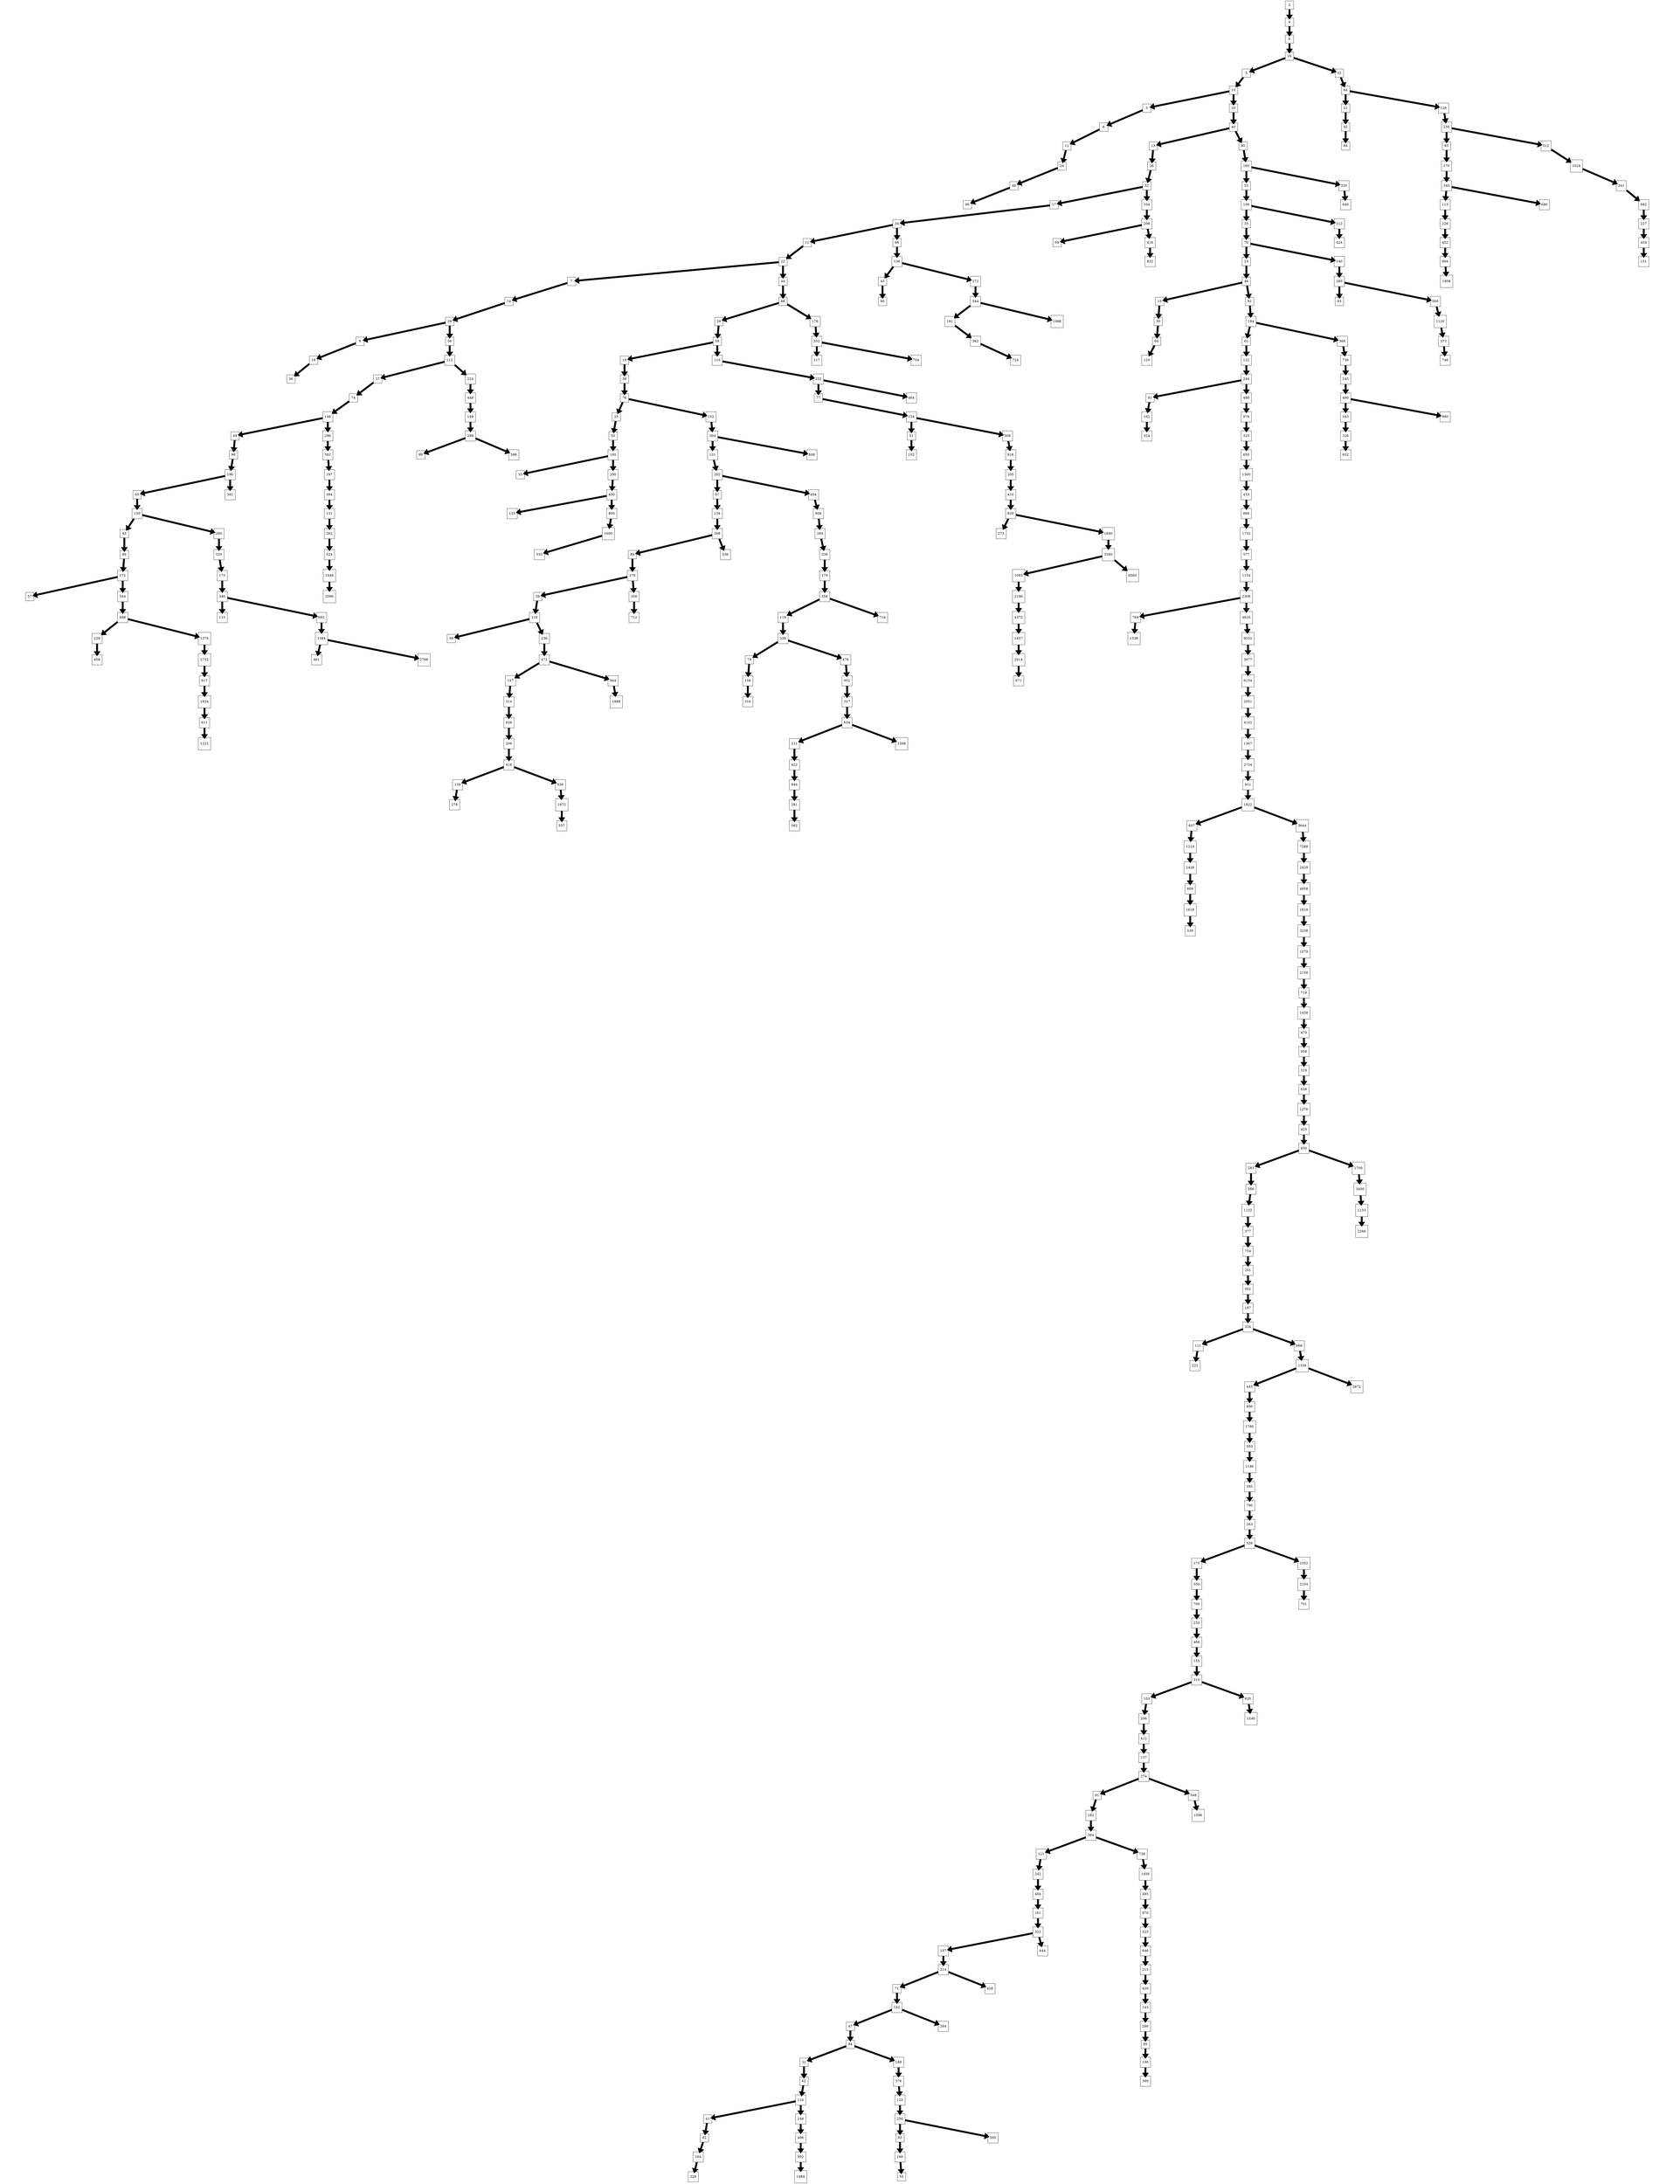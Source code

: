 digraph tree {
	ratio="fill";
 	size="100,130!";
 	bgcolor="white";
 	center=true;
 	concentrate=true;
 	rotate=180;
 	k=12;

	"2" [label="2", shape=square]
	"4" [label="4", shape=square]
	"8" [label="8", shape=square]
	"16" [label="16", shape=square]
	"5" [label="5", shape=square]
	"32" [label="32", shape=square]
	"10" [label="10", shape=square]
	"64" [label="64", shape=square]
	"3" [label="3", shape=square]
	"20" [label="20", shape=square]
	"21" [label="21", shape=square]
	"128" [label="128", shape=square]
	"6" [label="6", shape=square]
	"40" [label="40", shape=square]
	"42" [label="42", shape=square]
	"256" [label="256", shape=square]
	"12" [label="12", shape=square]
	"13" [label="13", shape=square]
	"80" [label="80", shape=square]
	"84" [label="84", shape=square]
	"85" [label="85", shape=square]
	"512" [label="512", shape=square]
	"24" [label="24", shape=square]
	"26" [label="26", shape=square]
	"160" [label="160", shape=square]
	"170" [label="170", shape=square]
	"1024" [label="1024", shape=square]
	"48" [label="48", shape=square]
	"52" [label="52", shape=square]
	"53" [label="53", shape=square]
	"320" [label="320", shape=square]
	"340" [label="340", shape=square]
	"341" [label="341", shape=square]
	"96" [label="96", shape=square]
	"17" [label="17", shape=square]
	"104" [label="104", shape=square]
	"106" [label="106", shape=square]
	"640" [label="640", shape=square]
	"113" [label="113", shape=square]
	"680" [label="680", shape=square]
	"682" [label="682", shape=square]
	"34" [label="34", shape=square]
	"208" [label="208", shape=square]
	"35" [label="35", shape=square]
	"212" [label="212", shape=square]
	"226" [label="226", shape=square]
	"227" [label="227", shape=square]
	"11" [label="11", shape=square]
	"68" [label="68", shape=square]
	"69" [label="69", shape=square]
	"416" [label="416", shape=square]
	"70" [label="70", shape=square]
	"424" [label="424", shape=square]
	"452" [label="452", shape=square]
	"454" [label="454", shape=square]
	"22" [label="22", shape=square]
	"136" [label="136", shape=square]
	"832" [label="832", shape=square]
	"23" [label="23", shape=square]
	"140" [label="140", shape=square]
	"904" [label="904", shape=square]
	"151" [label="151", shape=square]
	"7" [label="7", shape=square]
	"44" [label="44", shape=square]
	"45" [label="45", shape=square]
	"272" [label="272", shape=square]
	"46" [label="46", shape=square]
	"280" [label="280", shape=square]
	"1808" [label="1808", shape=square]
	"14" [label="14", shape=square]
	"88" [label="88", shape=square]
	"90" [label="90", shape=square]
	"544" [label="544", shape=square]
	"15" [label="15", shape=square]
	"92" [label="92", shape=square]
	"93" [label="93", shape=square]
	"560" [label="560", shape=square]
	"28" [label="28", shape=square]
	"29" [label="29", shape=square]
	"176" [label="176", shape=square]
	"181" [label="181", shape=square]
	"1088" [label="1088", shape=square]
	"30" [label="30", shape=square]
	"184" [label="184", shape=square]
	"1120" [label="1120", shape=square]
	"9" [label="9", shape=square]
	"56" [label="56", shape=square]
	"58" [label="58", shape=square]
	"352" [label="352", shape=square]
	"362" [label="362", shape=square]
	"60" [label="60", shape=square]
	"61" [label="61", shape=square]
	"368" [label="368", shape=square]
	"373" [label="373", shape=square]
	"18" [label="18", shape=square]
	"112" [label="112", shape=square]
	"19" [label="19", shape=square]
	"116" [label="116", shape=square]
	"117" [label="117", shape=square]
	"704" [label="704", shape=square]
	"724" [label="724", shape=square]
	"120" [label="120", shape=square]
	"122" [label="122", shape=square]
	"736" [label="736", shape=square]
	"746" [label="746", shape=square]
	"36" [label="36", shape=square]
	"37" [label="37", shape=square]
	"224" [label="224", shape=square]
	"38" [label="38", shape=square]
	"232" [label="232", shape=square]
	"244" [label="244", shape=square]
	"245" [label="245", shape=square]
	"74" [label="74", shape=square]
	"448" [label="448", shape=square]
	"76" [label="76", shape=square]
	"77" [label="77", shape=square]
	"464" [label="464", shape=square]
	"81" [label="81", shape=square]
	"488" [label="488", shape=square]
	"490" [label="490", shape=square]
	"148" [label="148", shape=square]
	"149" [label="149", shape=square]
	"25" [label="25", shape=square]
	"152" [label="152", shape=square]
	"154" [label="154", shape=square]
	"162" [label="162", shape=square]
	"976" [label="976", shape=square]
	"163" [label="163", shape=square]
	"980" [label="980", shape=square]
	"49" [label="49", shape=square]
	"296" [label="296", shape=square]
	"298" [label="298", shape=square]
	"50" [label="50", shape=square]
	"304" [label="304", shape=square]
	"51" [label="51", shape=square]
	"308" [label="308", shape=square]
	"324" [label="324", shape=square]
	"325" [label="325", shape=square]
	"326" [label="326", shape=square]
	"98" [label="98", shape=square]
	"592" [label="592", shape=square]
	"99" [label="99", shape=square]
	"596" [label="596", shape=square]
	"100" [label="100", shape=square]
	"101" [label="101", shape=square]
	"608" [label="608", shape=square]
	"102" [label="102", shape=square]
	"616" [label="616", shape=square]
	"650" [label="650", shape=square]
	"652" [label="652", shape=square]
	"196" [label="196", shape=square]
	"197" [label="197", shape=square]
	"33" [label="33", shape=square]
	"200" [label="200", shape=square]
	"202" [label="202", shape=square]
	"205" [label="205", shape=square]
	"1300" [label="1300", shape=square]
	"65" [label="65", shape=square]
	"392" [label="392", shape=square]
	"394" [label="394", shape=square]
	"400" [label="400", shape=square]
	"67" [label="67", shape=square]
	"404" [label="404", shape=square]
	"410" [label="410", shape=square]
	"433" [label="433", shape=square]
	"130" [label="130", shape=square]
	"131" [label="131", shape=square]
	"133" [label="133", shape=square]
	"800" [label="800", shape=square]
	"134" [label="134", shape=square]
	"808" [label="808", shape=square]
	"820" [label="820", shape=square]
	"866" [label="866", shape=square]
	"43" [label="43", shape=square]
	"260" [label="260", shape=square]
	"262" [label="262", shape=square]
	"1600" [label="1600", shape=square]
	"268" [label="268", shape=square]
	"269" [label="269", shape=square]
	"273" [label="273", shape=square]
	"1640" [label="1640", shape=square]
	"1732" [label="1732", shape=square]
	"86" [label="86", shape=square]
	"520" [label="520", shape=square]
	"524" [label="524", shape=square]
	"533" [label="533", shape=square]
	"89" [label="89", shape=square]
	"536" [label="536", shape=square]
	"538" [label="538", shape=square]
	"3280" [label="3280", shape=square]
	"577" [label="577", shape=square]
	"172" [label="172", shape=square]
	"173" [label="173", shape=square]
	"1048" [label="1048", shape=square]
	"178" [label="178", shape=square]
	"179" [label="179", shape=square]
	"1093" [label="1093", shape=square]
	"6560" [label="6560", shape=square]
	"1154" [label="1154", shape=square]
	"57" [label="57", shape=square]
	"344" [label="344", shape=square]
	"346" [label="346", shape=square]
	"2096" [label="2096", shape=square]
	"59" [label="59", shape=square]
	"356" [label="356", shape=square]
	"358" [label="358", shape=square]
	"2186" [label="2186", shape=square]
	"2308" [label="2308", shape=square]
	"688" [label="688", shape=square]
	"115" [label="115", shape=square]
	"692" [label="692", shape=square]
	"118" [label="118", shape=square]
	"712" [label="712", shape=square]
	"119" [label="119", shape=square]
	"716" [label="716", shape=square]
	"4372" [label="4372", shape=square]
	"769" [label="769", shape=square]
	"4616" [label="4616", shape=square]
	"229" [label="229", shape=square]
	"1376" [label="1376", shape=square]
	"1384" [label="1384", shape=square]
	"39" [label="39", shape=square]
	"236" [label="236", shape=square]
	"238" [label="238", shape=square]
	"1457" [label="1457", shape=square]
	"1538" [label="1538", shape=square]
	"9232" [label="9232", shape=square]
	"458" [label="458", shape=square]
	"2752" [label="2752", shape=square]
	"461" [label="461", shape=square]
	"2768" [label="2768", shape=square]
	"472" [label="472", shape=square]
	"79" [label="79", shape=square]
	"476" [label="476", shape=square]
	"2914" [label="2914", shape=square]
	"3077" [label="3077", shape=square]
	"917" [label="917", shape=square]
	"157" [label="157", shape=square]
	"944" [label="944", shape=square]
	"158" [label="158", shape=square]
	"952" [label="952", shape=square]
	"971" [label="971", shape=square]
	"6154" [label="6154", shape=square]
	"1834" [label="1834", shape=square]
	"314" [label="314", shape=square]
	"1888" [label="1888", shape=square]
	"316" [label="316", shape=square]
	"317" [label="317", shape=square]
	"2051" [label="2051", shape=square]
	"611" [label="611", shape=square]
	"628" [label="628", shape=square]
	"634" [label="634", shape=square]
	"4102" [label="4102", shape=square]
	"1222" [label="1222", shape=square]
	"209" [label="209", shape=square]
	"211" [label="211", shape=square]
	"1268" [label="1268", shape=square]
	"1367" [label="1367", shape=square]
	"418" [label="418", shape=square]
	"422" [label="422", shape=square]
	"2734" [label="2734", shape=square]
	"139" [label="139", shape=square]
	"836" [label="836", shape=square]
	"844" [label="844", shape=square]
	"911" [label="911", shape=square]
	"278" [label="278", shape=square]
	"1672" [label="1672", shape=square]
	"281" [label="281", shape=square]
	"1822" [label="1822", shape=square]
	"557" [label="557", shape=square]
	"562" [label="562", shape=square]
	"607" [label="607", shape=square]
	"3644" [label="3644", shape=square]
	"1214" [label="1214", shape=square]
	"7288" [label="7288", shape=square]
	"2428" [label="2428", shape=square]
	"2429" [label="2429", shape=square]
	"809" [label="809", shape=square]
	"4858" [label="4858", shape=square]
	"1618" [label="1618", shape=square]
	"1619" [label="1619", shape=square]
	"539" [label="539", shape=square]
	"3238" [label="3238", shape=square]
	"1079" [label="1079", shape=square]
	"2158" [label="2158", shape=square]
	"719" [label="719", shape=square]
	"1438" [label="1438", shape=square]
	"479" [label="479", shape=square]
	"958" [label="958", shape=square]
	"319" [label="319", shape=square]
	"638" [label="638", shape=square]
	"1276" [label="1276", shape=square]
	"425" [label="425", shape=square]
	"850" [label="850", shape=square]
	"283" [label="283", shape=square]
	"1700" [label="1700", shape=square]
	"566" [label="566", shape=square]
	"3400" [label="3400", shape=square]
	"1132" [label="1132", shape=square]
	"1133" [label="1133", shape=square]
	"377" [label="377", shape=square]
	"2266" [label="2266", shape=square]
	"754" [label="754", shape=square]
	"251" [label="251", shape=square]
	"502" [label="502", shape=square]
	"167" [label="167", shape=square]
	"334" [label="334", shape=square]
	"111" [label="111", shape=square]
	"668" [label="668", shape=square]
	"222" [label="222", shape=square]
	"1336" [label="1336", shape=square]
	"445" [label="445", shape=square]
	"2672" [label="2672", shape=square]
	"890" [label="890", shape=square]
	"1780" [label="1780", shape=square]
	"593" [label="593", shape=square]
	"1186" [label="1186", shape=square]
	"395" [label="395", shape=square]
	"790" [label="790", shape=square]
	"263" [label="263", shape=square]
	"526" [label="526", shape=square]
	"175" [label="175", shape=square]
	"1052" [label="1052", shape=square]
	"350" [label="350", shape=square]
	"2104" [label="2104", shape=square]
	"700" [label="700", shape=square]
	"701" [label="701", shape=square]
	"233" [label="233", shape=square]
	"466" [label="466", shape=square]
	"155" [label="155", shape=square]
	"310" [label="310", shape=square]
	"103" [label="103", shape=square]
	"620" [label="620", shape=square]
	"206" [label="206", shape=square]
	"1240" [label="1240", shape=square]
	"412" [label="412", shape=square]
	"137" [label="137", shape=square]
	"274" [label="274", shape=square]
	"91" [label="91", shape=square]
	"548" [label="548", shape=square]
	"182" [label="182", shape=square]
	"1096" [label="1096", shape=square]
	"364" [label="364", shape=square]
	"121" [label="121", shape=square]
	"728" [label="728", shape=square]
	"242" [label="242", shape=square]
	"1456" [label="1456", shape=square]
	"484" [label="484", shape=square]
	"485" [label="485", shape=square]
	"161" [label="161", shape=square]
	"970" [label="970", shape=square]
	"322" [label="322", shape=square]
	"323" [label="323", shape=square]
	"107" [label="107", shape=square]
	"644" [label="644", shape=square]
	"646" [label="646", shape=square]
	"214" [label="214", shape=square]
	"215" [label="215", shape=square]
	"71" [label="71", shape=square]
	"428" [label="428", shape=square]
	"430" [label="430", shape=square]
	"142" [label="142", shape=square]
	"143" [label="143", shape=square]
	"47" [label="47", shape=square]
	"284" [label="284", shape=square]
	"286" [label="286", shape=square]
	"94" [label="94", shape=square]
	"95" [label="95", shape=square]
	"31" [label="31", shape=square]
	"188" [label="188", shape=square]
	"190" [label="190", shape=square]
	"62" [label="62", shape=square]
	"376" [label="376", shape=square]
	"380" [label="380", shape=square]
	"124" [label="124", shape=square]
	"125" [label="125", shape=square]
	"41" [label="41", shape=square]
	"248" [label="248", shape=square]
	"250" [label="250", shape=square]
	"82" [label="82", shape=square]
	"496" [label="496", shape=square]
	"83" [label="83", shape=square]
	"500" [label="500", shape=square]
	"164" [label="164", shape=square]
	"992" [label="992", shape=square]
	"166" [label="166", shape=square]
	"328" [label="328", shape=square]
	"1984" [label="1984", shape=square]
	"55" [label="55", shape=square]

	"2" -> "4" [penwidth=8]
	"4" -> "8" [penwidth=8]
	"8" -> "16" [penwidth=8]
	"16" -> "5" [penwidth=8]
	"16" -> "32" [penwidth=8]
	"5" -> "10" [penwidth=8]
	"32" -> "64" [penwidth=8]
	"10" -> "20" [penwidth=8]
	"10" -> "3" [penwidth=8]
	"64" -> "128" [penwidth=8]
	"64" -> "21" [penwidth=8]
	"3" -> "6" [penwidth=8]
	"20" -> "40" [penwidth=8]
	"21" -> "42" [penwidth=8]
	"128" -> "256" [penwidth=8]
	"6" -> "12" [penwidth=8]
	"40" -> "13" [penwidth=8]
	"40" -> "80" [penwidth=8]
	"42" -> "84" [penwidth=8]
	"256" -> "85" [penwidth=8]
	"256" -> "512" [penwidth=8]
	"12" -> "24" [penwidth=8]
	"13" -> "26" [penwidth=8]
	"80" -> "160" [penwidth=8]
	"85" -> "170" [penwidth=8]
	"512" -> "1024" [penwidth=8]
	"24" -> "48" [penwidth=8]
	"26" -> "52" [penwidth=8]
	"160" -> "53" [penwidth=8]
	"160" -> "320" [penwidth=8]
	"170" -> "340" [penwidth=8]
	"1024" -> "341" [penwidth=8]
	"48" -> "96" [penwidth=8]
	"52" -> "17" [penwidth=8]
	"52" -> "104" [penwidth=8]
	"53" -> "106" [penwidth=8]
	"320" -> "640" [penwidth=8]
	"340" -> "113" [penwidth=8]
	"340" -> "680" [penwidth=8]
	"341" -> "682" [penwidth=8]
	"17" -> "34" [penwidth=8]
	"104" -> "208" [penwidth=8]
	"106" -> "35" [penwidth=8]
	"106" -> "212" [penwidth=8]
	"113" -> "226" [penwidth=8]
	"682" -> "227" [penwidth=8]
	"34" -> "11" [penwidth=8]
	"34" -> "68" [penwidth=8]
	"208" -> "69" [penwidth=8]
	"208" -> "416" [penwidth=8]
	"35" -> "70" [penwidth=8]
	"212" -> "424" [penwidth=8]
	"226" -> "452" [penwidth=8]
	"227" -> "454" [penwidth=8]
	"11" -> "22" [penwidth=8]
	"68" -> "136" [penwidth=8]
	"416" -> "832" [penwidth=8]
	"70" -> "23" [penwidth=8]
	"70" -> "140" [penwidth=8]
	"452" -> "904" [penwidth=8]
	"454" -> "151" [penwidth=8]
	"22" -> "44" [penwidth=8]
	"22" -> "7" [penwidth=8]
	"136" -> "45" [penwidth=8]
	"136" -> "272" [penwidth=8]
	"23" -> "46" [penwidth=8]
	"140" -> "280" [penwidth=8]
	"904" -> "1808" [penwidth=8]
	"7" -> "14" [penwidth=8]
	"44" -> "88" [penwidth=8]
	"45" -> "90" [penwidth=8]
	"272" -> "544" [penwidth=8]
	"46" -> "92" [penwidth=8]
	"46" -> "15" [penwidth=8]
	"280" -> "560" [penwidth=8]
	"280" -> "93" [penwidth=8]
	"14" -> "28" [penwidth=8]
	"88" -> "29" [penwidth=8]
	"88" -> "176" [penwidth=8]
	"544" -> "181" [penwidth=8]
	"544" -> "1088" [penwidth=8]
	"15" -> "30" [penwidth=8]
	"92" -> "184" [penwidth=8]
	"560" -> "1120" [penwidth=8]
	"28" -> "56" [penwidth=8]
	"28" -> "9" [penwidth=8]
	"29" -> "58" [penwidth=8]
	"176" -> "352" [penwidth=8]
	"181" -> "362" [penwidth=8]
	"30" -> "60" [penwidth=8]
	"184" -> "61" [penwidth=8]
	"184" -> "368" [penwidth=8]
	"1120" -> "373" [penwidth=8]
	"9" -> "18" [penwidth=8]
	"56" -> "112" [penwidth=8]
	"58" -> "19" [penwidth=8]
	"58" -> "116" [penwidth=8]
	"352" -> "117" [penwidth=8]
	"352" -> "704" [penwidth=8]
	"362" -> "724" [penwidth=8]
	"60" -> "120" [penwidth=8]
	"61" -> "122" [penwidth=8]
	"368" -> "736" [penwidth=8]
	"373" -> "746" [penwidth=8]
	"18" -> "36" [penwidth=8]
	"112" -> "37" [penwidth=8]
	"112" -> "224" [penwidth=8]
	"19" -> "38" [penwidth=8]
	"116" -> "232" [penwidth=8]
	"122" -> "244" [penwidth=8]
	"736" -> "245" [penwidth=8]
	"37" -> "74" [penwidth=8]
	"224" -> "448" [penwidth=8]
	"38" -> "76" [penwidth=8]
	"232" -> "77" [penwidth=8]
	"232" -> "464" [penwidth=8]
	"244" -> "488" [penwidth=8]
	"244" -> "81" [penwidth=8]
	"245" -> "490" [penwidth=8]
	"74" -> "148" [penwidth=8]
	"448" -> "149" [penwidth=8]
	"76" -> "152" [penwidth=8]
	"76" -> "25" [penwidth=8]
	"77" -> "154" [penwidth=8]
	"81" -> "162" [penwidth=8]
	"488" -> "976" [penwidth=8]
	"490" -> "163" [penwidth=8]
	"490" -> "980" [penwidth=8]
	"148" -> "296" [penwidth=8]
	"148" -> "49" [penwidth=8]
	"149" -> "298" [penwidth=8]
	"25" -> "50" [penwidth=8]
	"152" -> "304" [penwidth=8]
	"154" -> "308" [penwidth=8]
	"154" -> "51" [penwidth=8]
	"162" -> "324" [penwidth=8]
	"976" -> "325" [penwidth=8]
	"163" -> "326" [penwidth=8]
	"49" -> "98" [penwidth=8]
	"296" -> "592" [penwidth=8]
	"298" -> "99" [penwidth=8]
	"298" -> "596" [penwidth=8]
	"50" -> "100" [penwidth=8]
	"304" -> "101" [penwidth=8]
	"304" -> "608" [penwidth=8]
	"51" -> "102" [penwidth=8]
	"308" -> "616" [penwidth=8]
	"325" -> "650" [penwidth=8]
	"326" -> "652" [penwidth=8]
	"98" -> "196" [penwidth=8]
	"592" -> "197" [penwidth=8]
	"100" -> "200" [penwidth=8]
	"100" -> "33" [penwidth=8]
	"101" -> "202" [penwidth=8]
	"616" -> "205" [penwidth=8]
	"650" -> "1300" [penwidth=8]
	"196" -> "65" [penwidth=8]
	"196" -> "392" [penwidth=8]
	"197" -> "394" [penwidth=8]
	"200" -> "400" [penwidth=8]
	"202" -> "404" [penwidth=8]
	"202" -> "67" [penwidth=8]
	"205" -> "410" [penwidth=8]
	"1300" -> "433" [penwidth=8]
	"65" -> "130" [penwidth=8]
	"394" -> "131" [penwidth=8]
	"400" -> "800" [penwidth=8]
	"400" -> "133" [penwidth=8]
	"67" -> "134" [penwidth=8]
	"404" -> "808" [penwidth=8]
	"410" -> "820" [penwidth=8]
	"433" -> "866" [penwidth=8]
	"130" -> "260" [penwidth=8]
	"130" -> "43" [penwidth=8]
	"131" -> "262" [penwidth=8]
	"800" -> "1600" [penwidth=8]
	"134" -> "268" [penwidth=8]
	"808" -> "269" [penwidth=8]
	"820" -> "1640" [penwidth=8]
	"820" -> "273" [penwidth=8]
	"866" -> "1732" [penwidth=8]
	"43" -> "86" [penwidth=8]
	"260" -> "520" [penwidth=8]
	"262" -> "524" [penwidth=8]
	"1600" -> "533" [penwidth=8]
	"268" -> "89" [penwidth=8]
	"268" -> "536" [penwidth=8]
	"269" -> "538" [penwidth=8]
	"1640" -> "3280" [penwidth=8]
	"1732" -> "577" [penwidth=8]
	"86" -> "172" [penwidth=8]
	"520" -> "173" [penwidth=8]
	"524" -> "1048" [penwidth=8]
	"89" -> "178" [penwidth=8]
	"538" -> "179" [penwidth=8]
	"3280" -> "1093" [penwidth=8]
	"3280" -> "6560" [penwidth=8]
	"577" -> "1154" [penwidth=8]
	"172" -> "344" [penwidth=8]
	"172" -> "57" [penwidth=8]
	"173" -> "346" [penwidth=8]
	"1048" -> "2096" [penwidth=8]
	"178" -> "59" [penwidth=8]
	"178" -> "356" [penwidth=8]
	"179" -> "358" [penwidth=8]
	"1093" -> "2186" [penwidth=8]
	"1154" -> "2308" [penwidth=8]
	"344" -> "688" [penwidth=8]
	"346" -> "692" [penwidth=8]
	"346" -> "115" [penwidth=8]
	"59" -> "118" [penwidth=8]
	"356" -> "712" [penwidth=8]
	"358" -> "119" [penwidth=8]
	"358" -> "716" [penwidth=8]
	"2186" -> "4372" [penwidth=8]
	"2308" -> "4616" [penwidth=8]
	"2308" -> "769" [penwidth=8]
	"688" -> "1376" [penwidth=8]
	"688" -> "229" [penwidth=8]
	"692" -> "1384" [penwidth=8]
	"118" -> "236" [penwidth=8]
	"118" -> "39" [penwidth=8]
	"119" -> "238" [penwidth=8]
	"4372" -> "1457" [penwidth=8]
	"769" -> "1538" [penwidth=8]
	"4616" -> "9232" [penwidth=8]
	"229" -> "458" [penwidth=8]
	"1376" -> "2752" [penwidth=8]
	"1384" -> "461" [penwidth=8]
	"1384" -> "2768" [penwidth=8]
	"236" -> "472" [penwidth=8]
	"238" -> "476" [penwidth=8]
	"238" -> "79" [penwidth=8]
	"1457" -> "2914" [penwidth=8]
	"9232" -> "3077" [penwidth=8]
	"2752" -> "917" [penwidth=8]
	"472" -> "157" [penwidth=8]
	"472" -> "944" [penwidth=8]
	"79" -> "158" [penwidth=8]
	"476" -> "952" [penwidth=8]
	"2914" -> "971" [penwidth=8]
	"3077" -> "6154" [penwidth=8]
	"917" -> "1834" [penwidth=8]
	"157" -> "314" [penwidth=8]
	"944" -> "1888" [penwidth=8]
	"158" -> "316" [penwidth=8]
	"952" -> "317" [penwidth=8]
	"6154" -> "2051" [penwidth=8]
	"1834" -> "611" [penwidth=8]
	"314" -> "628" [penwidth=8]
	"317" -> "634" [penwidth=8]
	"2051" -> "4102" [penwidth=8]
	"611" -> "1222" [penwidth=8]
	"628" -> "209" [penwidth=8]
	"634" -> "1268" [penwidth=8]
	"634" -> "211" [penwidth=8]
	"4102" -> "1367" [penwidth=8]
	"209" -> "418" [penwidth=8]
	"211" -> "422" [penwidth=8]
	"1367" -> "2734" [penwidth=8]
	"418" -> "836" [penwidth=8]
	"418" -> "139" [penwidth=8]
	"422" -> "844" [penwidth=8]
	"2734" -> "911" [penwidth=8]
	"139" -> "278" [penwidth=8]
	"836" -> "1672" [penwidth=8]
	"844" -> "281" [penwidth=8]
	"911" -> "1822" [penwidth=8]
	"1672" -> "557" [penwidth=8]
	"281" -> "562" [penwidth=8]
	"1822" -> "3644" [penwidth=8]
	"1822" -> "607" [penwidth=8]
	"607" -> "1214" [penwidth=8]
	"3644" -> "7288" [penwidth=8]
	"1214" -> "2428" [penwidth=8]
	"7288" -> "2429" [penwidth=8]
	"2428" -> "809" [penwidth=8]
	"2429" -> "4858" [penwidth=8]
	"809" -> "1618" [penwidth=8]
	"4858" -> "1619" [penwidth=8]
	"1618" -> "539" [penwidth=8]
	"1619" -> "3238" [penwidth=8]
	"3238" -> "1079" [penwidth=8]
	"1079" -> "2158" [penwidth=8]
	"2158" -> "719" [penwidth=8]
	"719" -> "1438" [penwidth=8]
	"1438" -> "479" [penwidth=8]
	"479" -> "958" [penwidth=8]
	"958" -> "319" [penwidth=8]
	"319" -> "638" [penwidth=8]
	"638" -> "1276" [penwidth=8]
	"1276" -> "425" [penwidth=8]
	"425" -> "850" [penwidth=8]
	"850" -> "283" [penwidth=8]
	"850" -> "1700" [penwidth=8]
	"283" -> "566" [penwidth=8]
	"1700" -> "3400" [penwidth=8]
	"566" -> "1132" [penwidth=8]
	"3400" -> "1133" [penwidth=8]
	"1132" -> "377" [penwidth=8]
	"1133" -> "2266" [penwidth=8]
	"377" -> "754" [penwidth=8]
	"754" -> "251" [penwidth=8]
	"251" -> "502" [penwidth=8]
	"502" -> "167" [penwidth=8]
	"167" -> "334" [penwidth=8]
	"334" -> "668" [penwidth=8]
	"334" -> "111" [penwidth=8]
	"111" -> "222" [penwidth=8]
	"668" -> "1336" [penwidth=8]
	"1336" -> "445" [penwidth=8]
	"1336" -> "2672" [penwidth=8]
	"445" -> "890" [penwidth=8]
	"890" -> "1780" [penwidth=8]
	"1780" -> "593" [penwidth=8]
	"593" -> "1186" [penwidth=8]
	"1186" -> "395" [penwidth=8]
	"395" -> "790" [penwidth=8]
	"790" -> "263" [penwidth=8]
	"263" -> "526" [penwidth=8]
	"526" -> "175" [penwidth=8]
	"526" -> "1052" [penwidth=8]
	"175" -> "350" [penwidth=8]
	"1052" -> "2104" [penwidth=8]
	"350" -> "700" [penwidth=8]
	"2104" -> "701" [penwidth=8]
	"700" -> "233" [penwidth=8]
	"233" -> "466" [penwidth=8]
	"466" -> "155" [penwidth=8]
	"155" -> "310" [penwidth=8]
	"310" -> "103" [penwidth=8]
	"310" -> "620" [penwidth=8]
	"103" -> "206" [penwidth=8]
	"620" -> "1240" [penwidth=8]
	"206" -> "412" [penwidth=8]
	"412" -> "137" [penwidth=8]
	"137" -> "274" [penwidth=8]
	"274" -> "91" [penwidth=8]
	"274" -> "548" [penwidth=8]
	"91" -> "182" [penwidth=8]
	"548" -> "1096" [penwidth=8]
	"182" -> "364" [penwidth=8]
	"364" -> "728" [penwidth=8]
	"364" -> "121" [penwidth=8]
	"121" -> "242" [penwidth=8]
	"728" -> "1456" [penwidth=8]
	"242" -> "484" [penwidth=8]
	"1456" -> "485" [penwidth=8]
	"484" -> "161" [penwidth=8]
	"485" -> "970" [penwidth=8]
	"161" -> "322" [penwidth=8]
	"970" -> "323" [penwidth=8]
	"322" -> "107" [penwidth=8]
	"322" -> "644" [penwidth=8]
	"323" -> "646" [penwidth=8]
	"107" -> "214" [penwidth=8]
	"646" -> "215" [penwidth=8]
	"214" -> "71" [penwidth=8]
	"214" -> "428" [penwidth=8]
	"215" -> "430" [penwidth=8]
	"71" -> "142" [penwidth=8]
	"430" -> "143" [penwidth=8]
	"142" -> "47" [penwidth=8]
	"142" -> "284" [penwidth=8]
	"143" -> "286" [penwidth=8]
	"47" -> "94" [penwidth=8]
	"286" -> "95" [penwidth=8]
	"94" -> "31" [penwidth=8]
	"94" -> "188" [penwidth=8]
	"95" -> "190" [penwidth=8]
	"31" -> "62" [penwidth=8]
	"188" -> "376" [penwidth=8]
	"190" -> "380" [penwidth=8]
	"62" -> "124" [penwidth=8]
	"376" -> "125" [penwidth=8]
	"124" -> "248" [penwidth=8]
	"124" -> "41" [penwidth=8]
	"125" -> "250" [penwidth=8]
	"41" -> "82" [penwidth=8]
	"248" -> "496" [penwidth=8]
	"250" -> "83" [penwidth=8]
	"250" -> "500" [penwidth=8]
	"82" -> "164" [penwidth=8]
	"496" -> "992" [penwidth=8]
	"83" -> "166" [penwidth=8]
	"164" -> "328" [penwidth=8]
	"992" -> "1984" [penwidth=8]
	"166" -> "55" [penwidth=8]
}